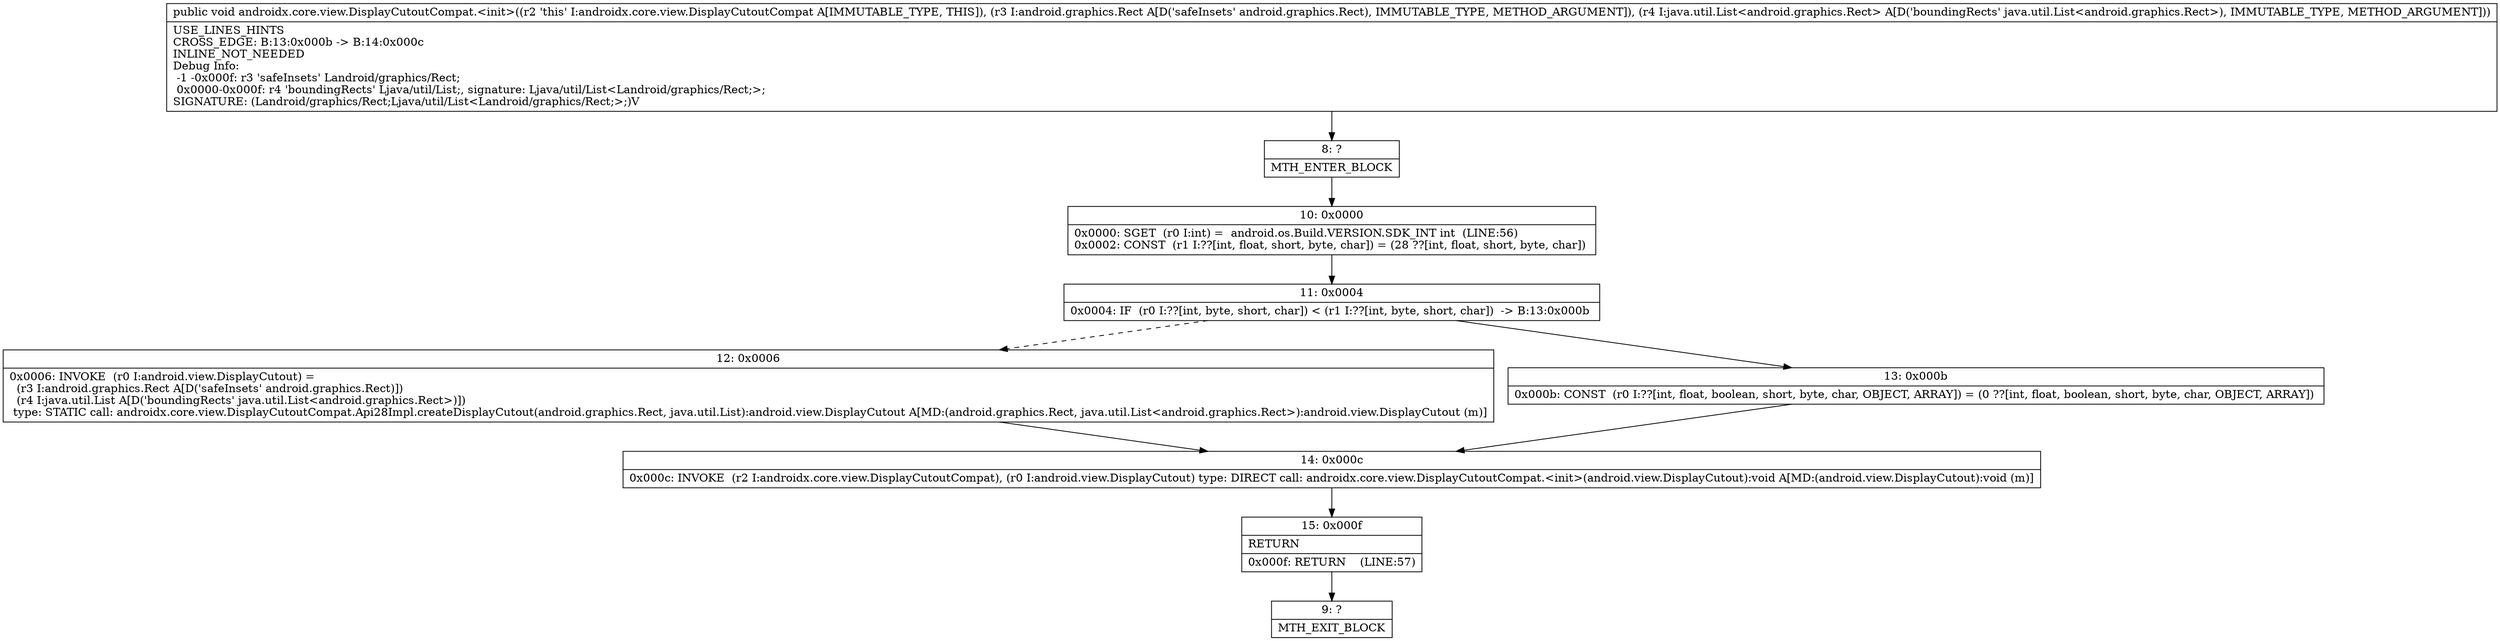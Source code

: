 digraph "CFG forandroidx.core.view.DisplayCutoutCompat.\<init\>(Landroid\/graphics\/Rect;Ljava\/util\/List;)V" {
Node_8 [shape=record,label="{8\:\ ?|MTH_ENTER_BLOCK\l}"];
Node_10 [shape=record,label="{10\:\ 0x0000|0x0000: SGET  (r0 I:int) =  android.os.Build.VERSION.SDK_INT int  (LINE:56)\l0x0002: CONST  (r1 I:??[int, float, short, byte, char]) = (28 ??[int, float, short, byte, char]) \l}"];
Node_11 [shape=record,label="{11\:\ 0x0004|0x0004: IF  (r0 I:??[int, byte, short, char]) \< (r1 I:??[int, byte, short, char])  \-\> B:13:0x000b \l}"];
Node_12 [shape=record,label="{12\:\ 0x0006|0x0006: INVOKE  (r0 I:android.view.DisplayCutout) = \l  (r3 I:android.graphics.Rect A[D('safeInsets' android.graphics.Rect)])\l  (r4 I:java.util.List A[D('boundingRects' java.util.List\<android.graphics.Rect\>)])\l type: STATIC call: androidx.core.view.DisplayCutoutCompat.Api28Impl.createDisplayCutout(android.graphics.Rect, java.util.List):android.view.DisplayCutout A[MD:(android.graphics.Rect, java.util.List\<android.graphics.Rect\>):android.view.DisplayCutout (m)]\l}"];
Node_14 [shape=record,label="{14\:\ 0x000c|0x000c: INVOKE  (r2 I:androidx.core.view.DisplayCutoutCompat), (r0 I:android.view.DisplayCutout) type: DIRECT call: androidx.core.view.DisplayCutoutCompat.\<init\>(android.view.DisplayCutout):void A[MD:(android.view.DisplayCutout):void (m)]\l}"];
Node_15 [shape=record,label="{15\:\ 0x000f|RETURN\l|0x000f: RETURN    (LINE:57)\l}"];
Node_9 [shape=record,label="{9\:\ ?|MTH_EXIT_BLOCK\l}"];
Node_13 [shape=record,label="{13\:\ 0x000b|0x000b: CONST  (r0 I:??[int, float, boolean, short, byte, char, OBJECT, ARRAY]) = (0 ??[int, float, boolean, short, byte, char, OBJECT, ARRAY]) \l}"];
MethodNode[shape=record,label="{public void androidx.core.view.DisplayCutoutCompat.\<init\>((r2 'this' I:androidx.core.view.DisplayCutoutCompat A[IMMUTABLE_TYPE, THIS]), (r3 I:android.graphics.Rect A[D('safeInsets' android.graphics.Rect), IMMUTABLE_TYPE, METHOD_ARGUMENT]), (r4 I:java.util.List\<android.graphics.Rect\> A[D('boundingRects' java.util.List\<android.graphics.Rect\>), IMMUTABLE_TYPE, METHOD_ARGUMENT]))  | USE_LINES_HINTS\lCROSS_EDGE: B:13:0x000b \-\> B:14:0x000c\lINLINE_NOT_NEEDED\lDebug Info:\l  \-1 \-0x000f: r3 'safeInsets' Landroid\/graphics\/Rect;\l  0x0000\-0x000f: r4 'boundingRects' Ljava\/util\/List;, signature: Ljava\/util\/List\<Landroid\/graphics\/Rect;\>;\lSIGNATURE: (Landroid\/graphics\/Rect;Ljava\/util\/List\<Landroid\/graphics\/Rect;\>;)V\l}"];
MethodNode -> Node_8;Node_8 -> Node_10;
Node_10 -> Node_11;
Node_11 -> Node_12[style=dashed];
Node_11 -> Node_13;
Node_12 -> Node_14;
Node_14 -> Node_15;
Node_15 -> Node_9;
Node_13 -> Node_14;
}

